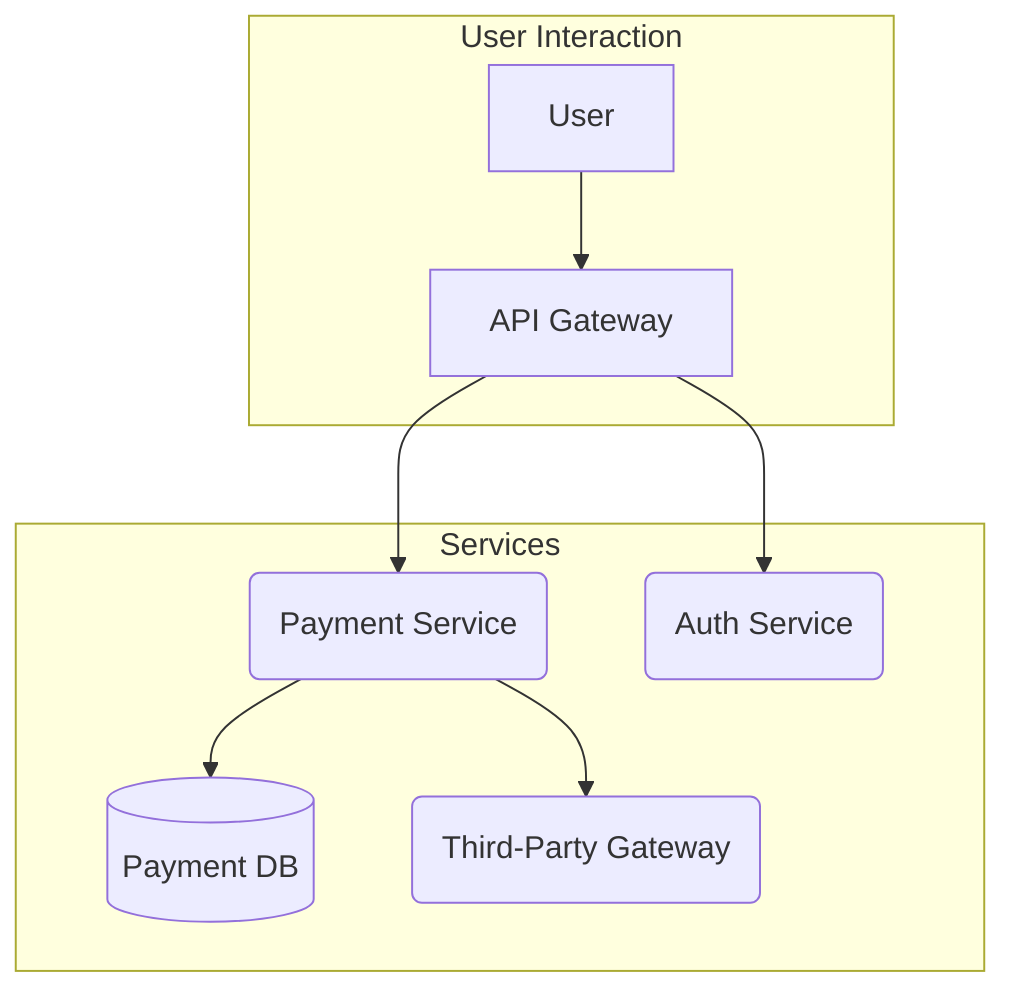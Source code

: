 graph TD
    subgraph "User Interaction"
        U[User] --> A[API Gateway];
    end
    subgraph "Services"
        A --> P(Payment Service);
        P --> DB[(Payment DB)];
        P --> T(Third-Party Gateway);
        A --> AS(Auth Service);
    end